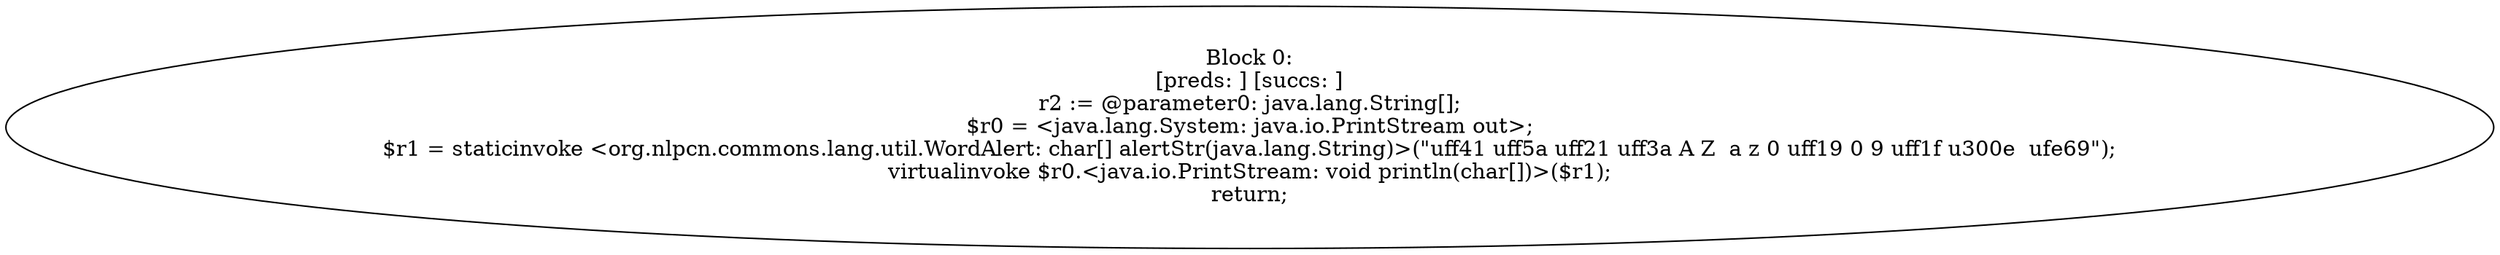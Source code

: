 digraph "unitGraph" {
    "Block 0:
[preds: ] [succs: ]
r2 := @parameter0: java.lang.String[];
$r0 = <java.lang.System: java.io.PrintStream out>;
$r1 = staticinvoke <org.nlpcn.commons.lang.util.WordAlert: char[] alertStr(java.lang.String)>(\"\uff41 \uff5a \uff21 \uff3a A Z  a z 0 \uff19 0 9 \uff1f \u300e  \ufe69\");
virtualinvoke $r0.<java.io.PrintStream: void println(char[])>($r1);
return;
"
}
